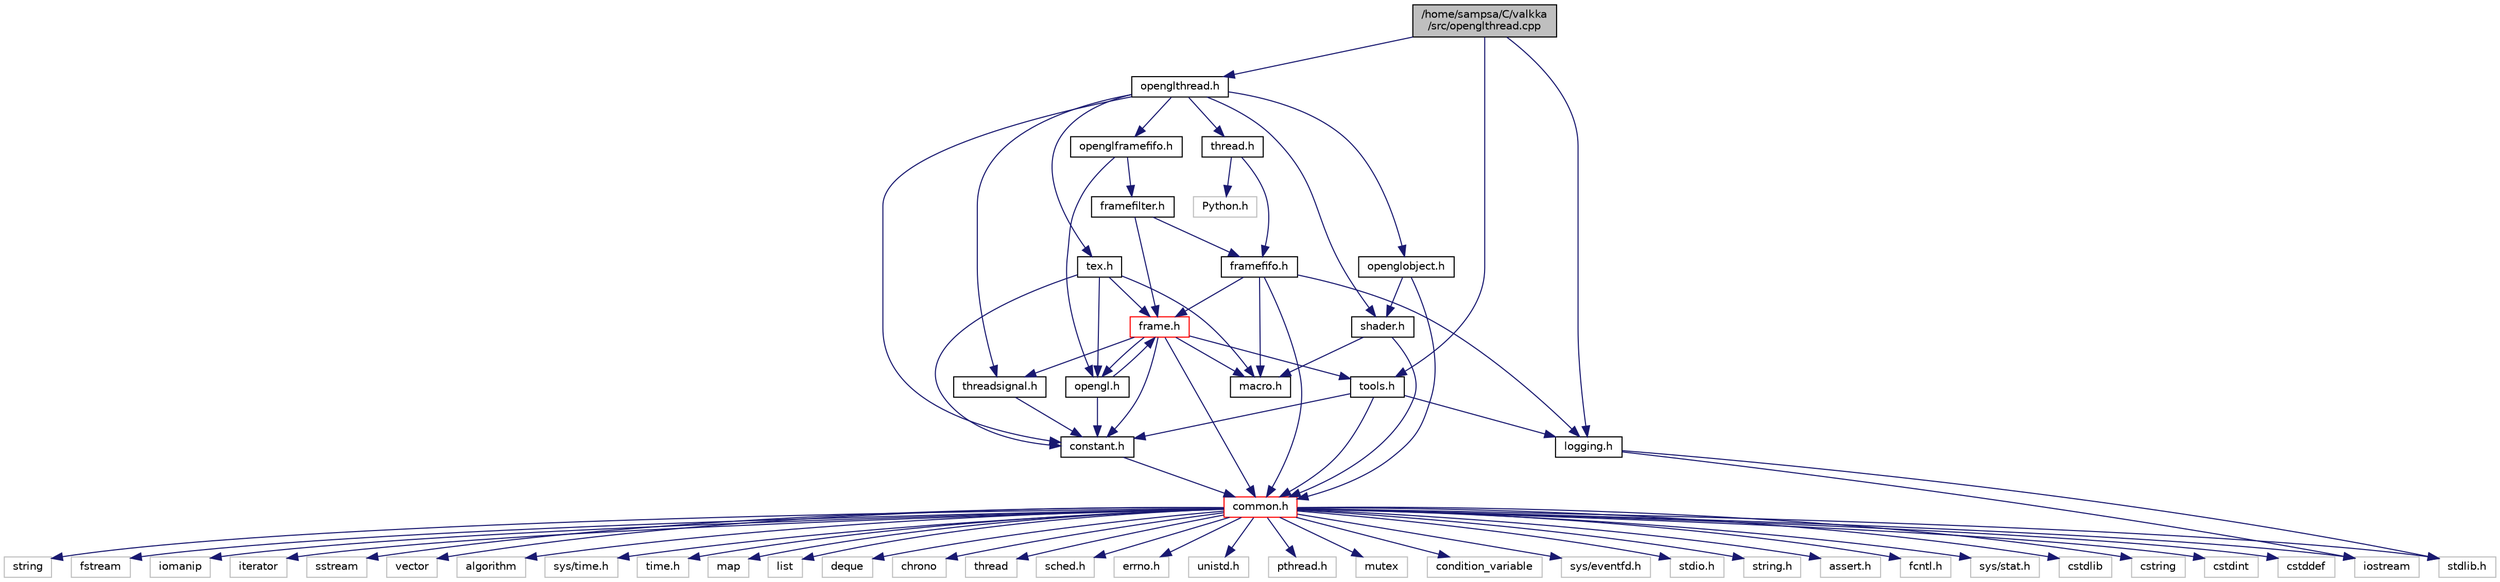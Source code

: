 digraph "/home/sampsa/C/valkka/src/openglthread.cpp"
{
  edge [fontname="Helvetica",fontsize="10",labelfontname="Helvetica",labelfontsize="10"];
  node [fontname="Helvetica",fontsize="10",shape=record];
  Node0 [label="/home/sampsa/C/valkka\l/src/openglthread.cpp",height=0.2,width=0.4,color="black", fillcolor="grey75", style="filled", fontcolor="black"];
  Node0 -> Node1 [color="midnightblue",fontsize="10",style="solid",fontname="Helvetica"];
  Node1 [label="openglthread.h",height=0.2,width=0.4,color="black", fillcolor="white", style="filled",URL="$openglthread_8h.html",tooltip="FrameFifo for OpenGLThread: stack of YUV frames and uploading to GPU. "];
  Node1 -> Node2 [color="midnightblue",fontsize="10",style="solid",fontname="Helvetica"];
  Node2 [label="tex.h",height=0.2,width=0.4,color="black", fillcolor="white", style="filled",URL="$tex_8h.html",tooltip="Handling OpenGL textures. "];
  Node2 -> Node3 [color="midnightblue",fontsize="10",style="solid",fontname="Helvetica"];
  Node3 [label="frame.h",height=0.2,width=0.4,color="red", fillcolor="white", style="filled",URL="$frame_8h.html",tooltip="Frame classes. "];
  Node3 -> Node4 [color="midnightblue",fontsize="10",style="solid",fontname="Helvetica"];
  Node4 [label="common.h",height=0.2,width=0.4,color="red", fillcolor="white", style="filled",URL="$common_8h.html",tooltip="List of common header files. "];
  Node4 -> Node5 [color="midnightblue",fontsize="10",style="solid",fontname="Helvetica"];
  Node5 [label="stdlib.h",height=0.2,width=0.4,color="grey75", fillcolor="white", style="filled"];
  Node4 -> Node6 [color="midnightblue",fontsize="10",style="solid",fontname="Helvetica"];
  Node6 [label="cstdlib",height=0.2,width=0.4,color="grey75", fillcolor="white", style="filled"];
  Node4 -> Node7 [color="midnightblue",fontsize="10",style="solid",fontname="Helvetica"];
  Node7 [label="cstring",height=0.2,width=0.4,color="grey75", fillcolor="white", style="filled"];
  Node4 -> Node8 [color="midnightblue",fontsize="10",style="solid",fontname="Helvetica"];
  Node8 [label="cstdint",height=0.2,width=0.4,color="grey75", fillcolor="white", style="filled"];
  Node4 -> Node9 [color="midnightblue",fontsize="10",style="solid",fontname="Helvetica"];
  Node9 [label="cstddef",height=0.2,width=0.4,color="grey75", fillcolor="white", style="filled"];
  Node4 -> Node10 [color="midnightblue",fontsize="10",style="solid",fontname="Helvetica"];
  Node10 [label="string",height=0.2,width=0.4,color="grey75", fillcolor="white", style="filled"];
  Node4 -> Node11 [color="midnightblue",fontsize="10",style="solid",fontname="Helvetica"];
  Node11 [label="iostream",height=0.2,width=0.4,color="grey75", fillcolor="white", style="filled"];
  Node4 -> Node12 [color="midnightblue",fontsize="10",style="solid",fontname="Helvetica"];
  Node12 [label="fstream",height=0.2,width=0.4,color="grey75", fillcolor="white", style="filled"];
  Node4 -> Node13 [color="midnightblue",fontsize="10",style="solid",fontname="Helvetica"];
  Node13 [label="iomanip",height=0.2,width=0.4,color="grey75", fillcolor="white", style="filled"];
  Node4 -> Node14 [color="midnightblue",fontsize="10",style="solid",fontname="Helvetica"];
  Node14 [label="iterator",height=0.2,width=0.4,color="grey75", fillcolor="white", style="filled"];
  Node4 -> Node15 [color="midnightblue",fontsize="10",style="solid",fontname="Helvetica"];
  Node15 [label="sstream",height=0.2,width=0.4,color="grey75", fillcolor="white", style="filled"];
  Node4 -> Node16 [color="midnightblue",fontsize="10",style="solid",fontname="Helvetica"];
  Node16 [label="vector",height=0.2,width=0.4,color="grey75", fillcolor="white", style="filled"];
  Node4 -> Node17 [color="midnightblue",fontsize="10",style="solid",fontname="Helvetica"];
  Node17 [label="algorithm",height=0.2,width=0.4,color="grey75", fillcolor="white", style="filled"];
  Node4 -> Node18 [color="midnightblue",fontsize="10",style="solid",fontname="Helvetica"];
  Node18 [label="sys/time.h",height=0.2,width=0.4,color="grey75", fillcolor="white", style="filled"];
  Node4 -> Node19 [color="midnightblue",fontsize="10",style="solid",fontname="Helvetica"];
  Node19 [label="time.h",height=0.2,width=0.4,color="grey75", fillcolor="white", style="filled"];
  Node4 -> Node20 [color="midnightblue",fontsize="10",style="solid",fontname="Helvetica"];
  Node20 [label="map",height=0.2,width=0.4,color="grey75", fillcolor="white", style="filled"];
  Node4 -> Node21 [color="midnightblue",fontsize="10",style="solid",fontname="Helvetica"];
  Node21 [label="list",height=0.2,width=0.4,color="grey75", fillcolor="white", style="filled"];
  Node4 -> Node22 [color="midnightblue",fontsize="10",style="solid",fontname="Helvetica"];
  Node22 [label="deque",height=0.2,width=0.4,color="grey75", fillcolor="white", style="filled"];
  Node4 -> Node23 [color="midnightblue",fontsize="10",style="solid",fontname="Helvetica"];
  Node23 [label="chrono",height=0.2,width=0.4,color="grey75", fillcolor="white", style="filled"];
  Node4 -> Node24 [color="midnightblue",fontsize="10",style="solid",fontname="Helvetica"];
  Node24 [label="thread",height=0.2,width=0.4,color="grey75", fillcolor="white", style="filled"];
  Node4 -> Node25 [color="midnightblue",fontsize="10",style="solid",fontname="Helvetica"];
  Node25 [label="sched.h",height=0.2,width=0.4,color="grey75", fillcolor="white", style="filled"];
  Node4 -> Node26 [color="midnightblue",fontsize="10",style="solid",fontname="Helvetica"];
  Node26 [label="errno.h",height=0.2,width=0.4,color="grey75", fillcolor="white", style="filled"];
  Node4 -> Node27 [color="midnightblue",fontsize="10",style="solid",fontname="Helvetica"];
  Node27 [label="unistd.h",height=0.2,width=0.4,color="grey75", fillcolor="white", style="filled"];
  Node4 -> Node28 [color="midnightblue",fontsize="10",style="solid",fontname="Helvetica"];
  Node28 [label="pthread.h",height=0.2,width=0.4,color="grey75", fillcolor="white", style="filled"];
  Node4 -> Node29 [color="midnightblue",fontsize="10",style="solid",fontname="Helvetica"];
  Node29 [label="mutex",height=0.2,width=0.4,color="grey75", fillcolor="white", style="filled"];
  Node4 -> Node30 [color="midnightblue",fontsize="10",style="solid",fontname="Helvetica"];
  Node30 [label="condition_variable",height=0.2,width=0.4,color="grey75", fillcolor="white", style="filled"];
  Node4 -> Node31 [color="midnightblue",fontsize="10",style="solid",fontname="Helvetica"];
  Node31 [label="sys/eventfd.h",height=0.2,width=0.4,color="grey75", fillcolor="white", style="filled"];
  Node4 -> Node32 [color="midnightblue",fontsize="10",style="solid",fontname="Helvetica"];
  Node32 [label="stdio.h",height=0.2,width=0.4,color="grey75", fillcolor="white", style="filled"];
  Node4 -> Node33 [color="midnightblue",fontsize="10",style="solid",fontname="Helvetica"];
  Node33 [label="string.h",height=0.2,width=0.4,color="grey75", fillcolor="white", style="filled"];
  Node4 -> Node34 [color="midnightblue",fontsize="10",style="solid",fontname="Helvetica"];
  Node34 [label="assert.h",height=0.2,width=0.4,color="grey75", fillcolor="white", style="filled"];
  Node4 -> Node35 [color="midnightblue",fontsize="10",style="solid",fontname="Helvetica"];
  Node35 [label="fcntl.h",height=0.2,width=0.4,color="grey75", fillcolor="white", style="filled"];
  Node4 -> Node36 [color="midnightblue",fontsize="10",style="solid",fontname="Helvetica"];
  Node36 [label="sys/stat.h",height=0.2,width=0.4,color="grey75", fillcolor="white", style="filled"];
  Node3 -> Node47 [color="midnightblue",fontsize="10",style="solid",fontname="Helvetica"];
  Node47 [label="threadsignal.h",height=0.2,width=0.4,color="black", fillcolor="white", style="filled",URL="$threadsignal_8h_source.html"];
  Node47 -> Node46 [color="midnightblue",fontsize="10",style="solid",fontname="Helvetica"];
  Node46 [label="constant.h",height=0.2,width=0.4,color="black", fillcolor="white", style="filled",URL="$constant_8h.html",tooltip="Constant/default values, version numbers. "];
  Node46 -> Node4 [color="midnightblue",fontsize="10",style="solid",fontname="Helvetica"];
  Node3 -> Node46 [color="midnightblue",fontsize="10",style="solid",fontname="Helvetica"];
  Node3 -> Node54 [color="midnightblue",fontsize="10",style="solid",fontname="Helvetica"];
  Node54 [label="opengl.h",height=0.2,width=0.4,color="black", fillcolor="white", style="filled",URL="$opengl_8h.html",tooltip="OpenGL calls for reserving PBOs and TEXtures, plus some auxiliary routines. "];
  Node54 -> Node3 [color="midnightblue",fontsize="10",style="solid",fontname="Helvetica"];
  Node54 -> Node46 [color="midnightblue",fontsize="10",style="solid",fontname="Helvetica"];
  Node3 -> Node55 [color="midnightblue",fontsize="10",style="solid",fontname="Helvetica"];
  Node55 [label="tools.h",height=0.2,width=0.4,color="black", fillcolor="white", style="filled",URL="$tools_8h.html",tooltip="Auxiliary routines. "];
  Node55 -> Node4 [color="midnightblue",fontsize="10",style="solid",fontname="Helvetica"];
  Node55 -> Node46 [color="midnightblue",fontsize="10",style="solid",fontname="Helvetica"];
  Node55 -> Node56 [color="midnightblue",fontsize="10",style="solid",fontname="Helvetica"];
  Node56 [label="logging.h",height=0.2,width=0.4,color="black", fillcolor="white", style="filled",URL="$logging_8h.html",tooltip="Logging utilities. "];
  Node56 -> Node5 [color="midnightblue",fontsize="10",style="solid",fontname="Helvetica"];
  Node56 -> Node11 [color="midnightblue",fontsize="10",style="solid",fontname="Helvetica"];
  Node3 -> Node57 [color="midnightblue",fontsize="10",style="solid",fontname="Helvetica"];
  Node57 [label="macro.h",height=0.2,width=0.4,color="black", fillcolor="white", style="filled",URL="$macro_8h.html"];
  Node2 -> Node54 [color="midnightblue",fontsize="10",style="solid",fontname="Helvetica"];
  Node2 -> Node46 [color="midnightblue",fontsize="10",style="solid",fontname="Helvetica"];
  Node2 -> Node57 [color="midnightblue",fontsize="10",style="solid",fontname="Helvetica"];
  Node1 -> Node59 [color="midnightblue",fontsize="10",style="solid",fontname="Helvetica"];
  Node59 [label="openglframefifo.h",height=0.2,width=0.4,color="black", fillcolor="white", style="filled",URL="$openglframefifo_8h_source.html"];
  Node59 -> Node54 [color="midnightblue",fontsize="10",style="solid",fontname="Helvetica"];
  Node59 -> Node60 [color="midnightblue",fontsize="10",style="solid",fontname="Helvetica"];
  Node60 [label="framefilter.h",height=0.2,width=0.4,color="black", fillcolor="white", style="filled",URL="$framefilter_8h.html",tooltip="Definition of FrameFilter and derived classes for various purposes. "];
  Node60 -> Node3 [color="midnightblue",fontsize="10",style="solid",fontname="Helvetica"];
  Node60 -> Node61 [color="midnightblue",fontsize="10",style="solid",fontname="Helvetica"];
  Node61 [label="framefifo.h",height=0.2,width=0.4,color="black", fillcolor="white", style="filled",URL="$framefifo_8h.html",tooltip="Thread safe system of fifo and a stack. "];
  Node61 -> Node4 [color="midnightblue",fontsize="10",style="solid",fontname="Helvetica"];
  Node61 -> Node3 [color="midnightblue",fontsize="10",style="solid",fontname="Helvetica"];
  Node61 -> Node56 [color="midnightblue",fontsize="10",style="solid",fontname="Helvetica"];
  Node61 -> Node57 [color="midnightblue",fontsize="10",style="solid",fontname="Helvetica"];
  Node1 -> Node46 [color="midnightblue",fontsize="10",style="solid",fontname="Helvetica"];
  Node1 -> Node62 [color="midnightblue",fontsize="10",style="solid",fontname="Helvetica"];
  Node62 [label="thread.h",height=0.2,width=0.4,color="black", fillcolor="white", style="filled",URL="$thread_8h.html",tooltip="Base class for multithreading. "];
  Node62 -> Node63 [color="midnightblue",fontsize="10",style="solid",fontname="Helvetica"];
  Node63 [label="Python.h",height=0.2,width=0.4,color="grey75", fillcolor="white", style="filled"];
  Node62 -> Node61 [color="midnightblue",fontsize="10",style="solid",fontname="Helvetica"];
  Node1 -> Node64 [color="midnightblue",fontsize="10",style="solid",fontname="Helvetica"];
  Node64 [label="shader.h",height=0.2,width=0.4,color="black", fillcolor="white", style="filled",URL="$shader_8h_source.html"];
  Node64 -> Node4 [color="midnightblue",fontsize="10",style="solid",fontname="Helvetica"];
  Node64 -> Node57 [color="midnightblue",fontsize="10",style="solid",fontname="Helvetica"];
  Node1 -> Node47 [color="midnightblue",fontsize="10",style="solid",fontname="Helvetica"];
  Node1 -> Node65 [color="midnightblue",fontsize="10",style="solid",fontname="Helvetica"];
  Node65 [label="openglobject.h",height=0.2,width=0.4,color="black", fillcolor="white", style="filled",URL="$openglobject_8h.html",tooltip="OpenGL objects, i.e. stuff that can be drawn on the OpenGL canvas on top the textures (boxes..."];
  Node65 -> Node4 [color="midnightblue",fontsize="10",style="solid",fontname="Helvetica"];
  Node65 -> Node64 [color="midnightblue",fontsize="10",style="solid",fontname="Helvetica"];
  Node0 -> Node55 [color="midnightblue",fontsize="10",style="solid",fontname="Helvetica"];
  Node0 -> Node56 [color="midnightblue",fontsize="10",style="solid",fontname="Helvetica"];
}

